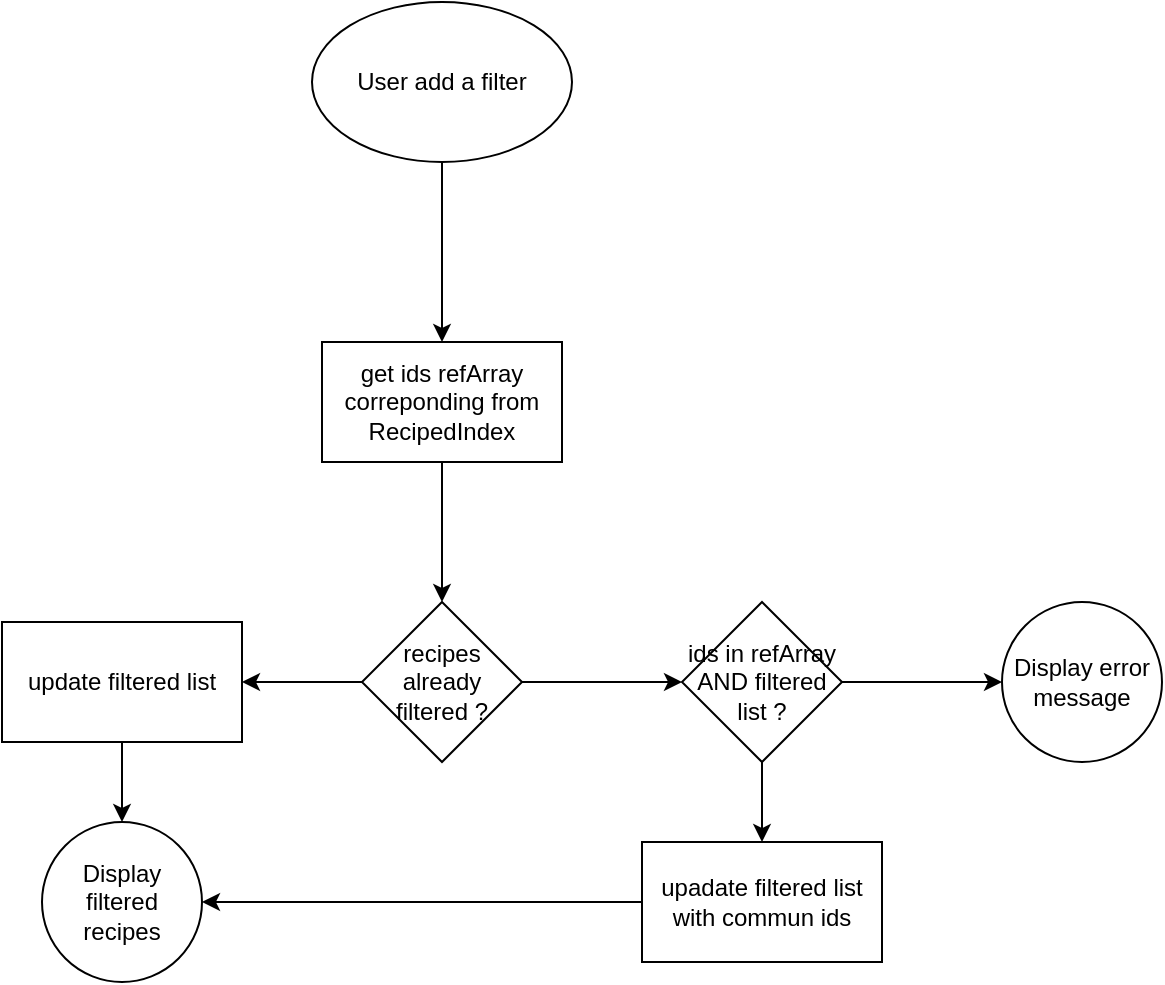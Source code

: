 <mxfile>
    <diagram id="a3tG_DsNus8tgqljefTn" name="Page-1">
        <mxGraphModel dx="1010" dy="1152" grid="1" gridSize="10" guides="1" tooltips="1" connect="1" arrows="1" fold="1" page="1" pageScale="1" pageWidth="850" pageHeight="1100" math="0" shadow="0">
            <root>
                <mxCell id="0"/>
                <mxCell id="1" parent="0"/>
                <mxCell id="7" value="" style="edgeStyle=none;html=1;" edge="1" parent="1" source="3" target="6">
                    <mxGeometry relative="1" as="geometry"/>
                </mxCell>
                <mxCell id="3" value="User add a filter" style="ellipse;whiteSpace=wrap;html=1;" vertex="1" parent="1">
                    <mxGeometry x="380" y="30" width="130" height="80" as="geometry"/>
                </mxCell>
                <mxCell id="11" value="" style="edgeStyle=none;html=1;" edge="1" parent="1" source="6" target="10">
                    <mxGeometry relative="1" as="geometry"/>
                </mxCell>
                <mxCell id="6" value="get ids refArray correponding from RecipedIndex" style="whiteSpace=wrap;html=1;" vertex="1" parent="1">
                    <mxGeometry x="385" y="200" width="120" height="60" as="geometry"/>
                </mxCell>
                <mxCell id="15" value="" style="edgeStyle=none;html=1;" edge="1" parent="1" source="10" target="14">
                    <mxGeometry relative="1" as="geometry"/>
                </mxCell>
                <mxCell id="19" value="" style="edgeStyle=none;html=1;" edge="1" parent="1" source="10" target="18">
                    <mxGeometry relative="1" as="geometry"/>
                </mxCell>
                <mxCell id="10" value="recipes already filtered ?" style="rhombus;whiteSpace=wrap;html=1;" vertex="1" parent="1">
                    <mxGeometry x="405" y="330" width="80" height="80" as="geometry"/>
                </mxCell>
                <mxCell id="21" value="" style="edgeStyle=none;html=1;" edge="1" parent="1" source="14" target="20">
                    <mxGeometry relative="1" as="geometry"/>
                </mxCell>
                <mxCell id="14" value="update filtered list" style="whiteSpace=wrap;html=1;" vertex="1" parent="1">
                    <mxGeometry x="225" y="340" width="120" height="60" as="geometry"/>
                </mxCell>
                <mxCell id="23" value="" style="edgeStyle=none;html=1;exitX=0.5;exitY=1;exitDx=0;exitDy=0;" edge="1" parent="1" source="18" target="22">
                    <mxGeometry relative="1" as="geometry"/>
                </mxCell>
                <mxCell id="25" value="" style="edgeStyle=none;html=1;" edge="1" parent="1" source="18" target="24">
                    <mxGeometry relative="1" as="geometry"/>
                </mxCell>
                <mxCell id="18" value="ids in refArray AND filtered list ?" style="rhombus;whiteSpace=wrap;html=1;" vertex="1" parent="1">
                    <mxGeometry x="565" y="330" width="80" height="80" as="geometry"/>
                </mxCell>
                <mxCell id="20" value="Display filtered recipes" style="ellipse;whiteSpace=wrap;html=1;" vertex="1" parent="1">
                    <mxGeometry x="245" y="440" width="80" height="80" as="geometry"/>
                </mxCell>
                <mxCell id="28" style="edgeStyle=none;html=1;exitX=0;exitY=0.5;exitDx=0;exitDy=0;entryX=1;entryY=0.5;entryDx=0;entryDy=0;" edge="1" parent="1" source="22" target="20">
                    <mxGeometry relative="1" as="geometry"/>
                </mxCell>
                <mxCell id="22" value="upadate filtered list with commun ids" style="whiteSpace=wrap;html=1;" vertex="1" parent="1">
                    <mxGeometry x="545" y="450" width="120" height="60" as="geometry"/>
                </mxCell>
                <mxCell id="24" value="Display error message" style="ellipse;whiteSpace=wrap;html=1;" vertex="1" parent="1">
                    <mxGeometry x="725" y="330" width="80" height="80" as="geometry"/>
                </mxCell>
            </root>
        </mxGraphModel>
    </diagram>
</mxfile>